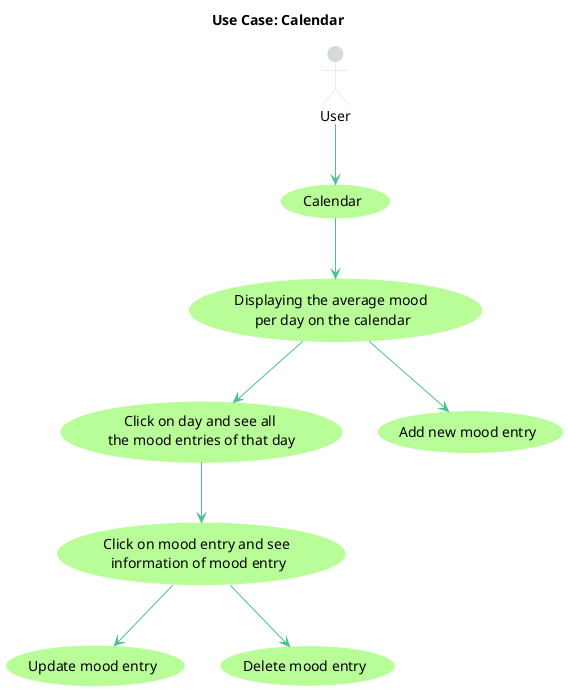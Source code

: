 @startuml

title: Use Case: Calendar

!define RECTANGLE class

skinparam usecase {
    BackgroundColor #D5DBDB
    BorderColor #B9FD99
    ArrowColor #49C191
}

skinparam actor {
    BackgroundColor #F5B7B1
    BorderColor #D5DBDB
}

' Define colors for components
!define USER_COLOR #D5DBDB
!define USE_CASE_COLOR #B9FD99

' Actors
actor :User: USER_COLOR

' Use Cases
usecase (Calendar) USE_CASE_COLOR
usecase (Displaying the average mood \nper day on the calendar) USE_CASE_COLOR
usecase (Click on day and see all \nthe mood entries of that day) USE_CASE_COLOR
usecase (Click on mood entry and see \ninformation of mood entry) USE_CASE_COLOR
usecase (Add new mood entry) USE_CASE_COLOR
usecase (Update mood entry) USE_CASE_COLOR
usecase (Delete mood entry) USE_CASE_COLOR

' Connections
:User: --> (Calendar)
(Calendar) --> (Displaying the average mood \nper day on the calendar)
(Displaying the average mood \nper day on the calendar) --> (Click on day and see all \nthe mood entries of that day)
(Displaying the average mood \nper day on the calendar) --> (Add new mood entry)
(Click on day and see all \nthe mood entries of that day) --> (Click on mood entry and see \ninformation of mood entry)
(Click on mood entry and see \ninformation of mood entry) --> (Update mood entry)
(Click on mood entry and see \ninformation of mood entry) --> (Delete mood entry)

@enduml
